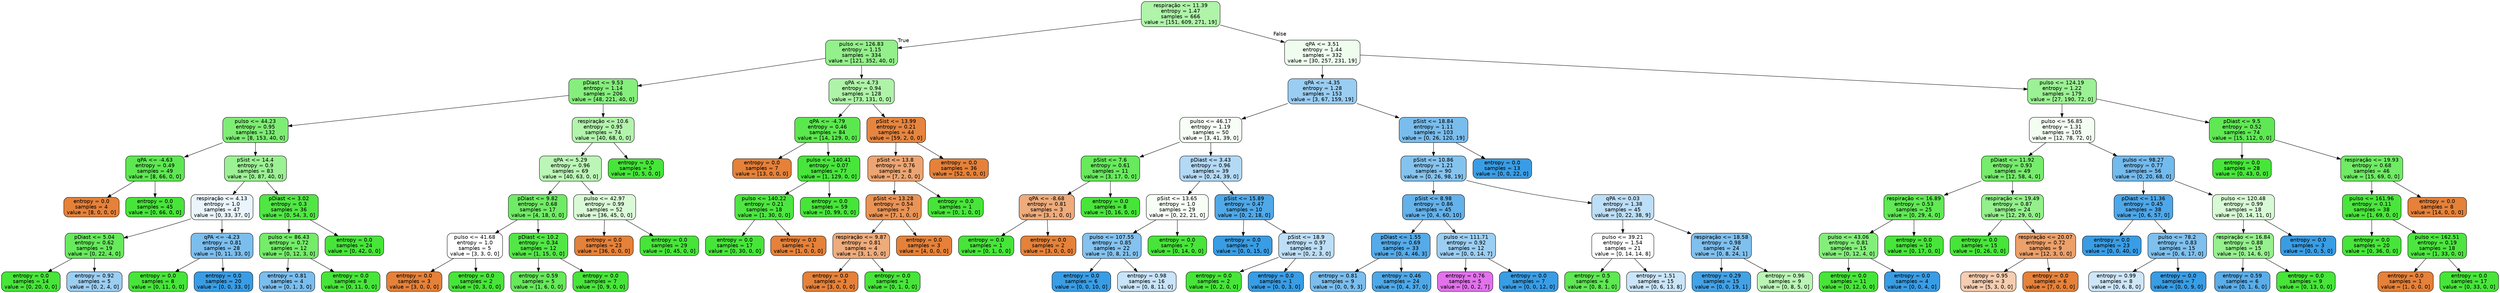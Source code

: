 digraph Tree {
node [shape=box, style="filled, rounded", color="black", fontname="helvetica"] ;
edge [fontname="helvetica"] ;
0 [label="respiração <= 11.39\nentropy = 1.47\nsamples = 666\nvalue = [151, 609, 271, 19]", fillcolor="#aff4a9"] ;
1 [label="pulso <= 126.83\nentropy = 1.15\nsamples = 334\nvalue = [121, 352, 40, 0]", fillcolor="#93f08a"] ;
0 -> 1 [labeldistance=2.5, labelangle=45, headlabel="True"] ;
2 [label="pDiast <= 9.53\nentropy = 1.14\nsamples = 206\nvalue = [48, 221, 40, 0]", fillcolor="#85ee7c"] ;
1 -> 2 ;
3 [label="pulso <= 44.23\nentropy = 0.95\nsamples = 132\nvalue = [8, 153, 40, 0]", fillcolor="#7eed74"] ;
2 -> 3 ;
4 [label="qPA <= -4.63\nentropy = 0.49\nsamples = 49\nvalue = [8, 66, 0, 0]", fillcolor="#5de851"] ;
3 -> 4 ;
5 [label="entropy = 0.0\nsamples = 4\nvalue = [8, 0, 0, 0]", fillcolor="#e58139"] ;
4 -> 5 ;
6 [label="entropy = 0.0\nsamples = 45\nvalue = [0, 66, 0, 0]", fillcolor="#47e539"] ;
4 -> 6 ;
7 [label="pSist <= 14.4\nentropy = 0.9\nsamples = 83\nvalue = [0, 87, 40, 0]", fillcolor="#9cf194"] ;
3 -> 7 ;
8 [label="respiração <= 4.13\nentropy = 1.0\nsamples = 47\nvalue = [0, 33, 37, 0]", fillcolor="#eaf4fc"] ;
7 -> 8 ;
9 [label="pDiast <= 5.04\nentropy = 0.62\nsamples = 19\nvalue = [0, 22, 4, 0]", fillcolor="#68ea5d"] ;
8 -> 9 ;
10 [label="entropy = 0.0\nsamples = 14\nvalue = [0, 20, 0, 0]", fillcolor="#47e539"] ;
9 -> 10 ;
11 [label="entropy = 0.92\nsamples = 5\nvalue = [0, 2, 4, 0]", fillcolor="#9ccef2"] ;
9 -> 11 ;
12 [label="qPA <= -4.23\nentropy = 0.81\nsamples = 28\nvalue = [0, 11, 33, 0]", fillcolor="#7bbeee"] ;
8 -> 12 ;
13 [label="entropy = 0.0\nsamples = 8\nvalue = [0, 11, 0, 0]", fillcolor="#47e539"] ;
12 -> 13 ;
14 [label="entropy = 0.0\nsamples = 20\nvalue = [0, 0, 33, 0]", fillcolor="#399de5"] ;
12 -> 14 ;
15 [label="pDiast <= 3.02\nentropy = 0.3\nsamples = 36\nvalue = [0, 54, 3, 0]", fillcolor="#51e644"] ;
7 -> 15 ;
16 [label="pulso <= 86.43\nentropy = 0.72\nsamples = 12\nvalue = [0, 12, 3, 0]", fillcolor="#75ec6a"] ;
15 -> 16 ;
17 [label="entropy = 0.81\nsamples = 4\nvalue = [0, 1, 3, 0]", fillcolor="#7bbeee"] ;
16 -> 17 ;
18 [label="entropy = 0.0\nsamples = 8\nvalue = [0, 11, 0, 0]", fillcolor="#47e539"] ;
16 -> 18 ;
19 [label="entropy = 0.0\nsamples = 24\nvalue = [0, 42, 0, 0]", fillcolor="#47e539"] ;
15 -> 19 ;
20 [label="respiração <= 10.6\nentropy = 0.95\nsamples = 74\nvalue = [40, 68, 0, 0]", fillcolor="#b3f4ad"] ;
2 -> 20 ;
21 [label="qPA <= 5.29\nentropy = 0.96\nsamples = 69\nvalue = [40, 63, 0, 0]", fillcolor="#bcf6b7"] ;
20 -> 21 ;
22 [label="pDiast <= 9.82\nentropy = 0.68\nsamples = 17\nvalue = [4, 18, 0, 0]", fillcolor="#70eb65"] ;
21 -> 22 ;
23 [label="pulso <= 41.68\nentropy = 1.0\nsamples = 5\nvalue = [3, 3, 0, 0]", fillcolor="#ffffff"] ;
22 -> 23 ;
24 [label="entropy = 0.0\nsamples = 3\nvalue = [3, 0, 0, 0]", fillcolor="#e58139"] ;
23 -> 24 ;
25 [label="entropy = 0.0\nsamples = 2\nvalue = [0, 3, 0, 0]", fillcolor="#47e539"] ;
23 -> 25 ;
26 [label="pDiast <= 10.2\nentropy = 0.34\nsamples = 12\nvalue = [1, 15, 0, 0]", fillcolor="#53e746"] ;
22 -> 26 ;
27 [label="entropy = 0.59\nsamples = 5\nvalue = [1, 6, 0, 0]", fillcolor="#66e95a"] ;
26 -> 27 ;
28 [label="entropy = 0.0\nsamples = 7\nvalue = [0, 9, 0, 0]", fillcolor="#47e539"] ;
26 -> 28 ;
29 [label="pulso <= 42.97\nentropy = 0.99\nsamples = 52\nvalue = [36, 45, 0, 0]", fillcolor="#dafad7"] ;
21 -> 29 ;
30 [label="entropy = 0.0\nsamples = 23\nvalue = [36, 0, 0, 0]", fillcolor="#e58139"] ;
29 -> 30 ;
31 [label="entropy = 0.0\nsamples = 29\nvalue = [0, 45, 0, 0]", fillcolor="#47e539"] ;
29 -> 31 ;
32 [label="entropy = 0.0\nsamples = 5\nvalue = [0, 5, 0, 0]", fillcolor="#47e539"] ;
20 -> 32 ;
33 [label="qPA <= 4.73\nentropy = 0.94\nsamples = 128\nvalue = [73, 131, 0, 0]", fillcolor="#aef3a7"] ;
1 -> 33 ;
34 [label="qPA <= -4.79\nentropy = 0.46\nsamples = 84\nvalue = [14, 129, 0, 0]", fillcolor="#5be84e"] ;
33 -> 34 ;
35 [label="entropy = 0.0\nsamples = 7\nvalue = [13, 0, 0, 0]", fillcolor="#e58139"] ;
34 -> 35 ;
36 [label="pulso <= 140.41\nentropy = 0.07\nsamples = 77\nvalue = [1, 129, 0, 0]", fillcolor="#48e53b"] ;
34 -> 36 ;
37 [label="pulso <= 140.22\nentropy = 0.21\nsamples = 18\nvalue = [1, 30, 0, 0]", fillcolor="#4de640"] ;
36 -> 37 ;
38 [label="entropy = 0.0\nsamples = 17\nvalue = [0, 30, 0, 0]", fillcolor="#47e539"] ;
37 -> 38 ;
39 [label="entropy = 0.0\nsamples = 1\nvalue = [1, 0, 0, 0]", fillcolor="#e58139"] ;
37 -> 39 ;
40 [label="entropy = 0.0\nsamples = 59\nvalue = [0, 99, 0, 0]", fillcolor="#47e539"] ;
36 -> 40 ;
41 [label="pSist <= 13.99\nentropy = 0.21\nsamples = 44\nvalue = [59, 2, 0, 0]", fillcolor="#e68540"] ;
33 -> 41 ;
42 [label="pSist <= 13.8\nentropy = 0.76\nsamples = 8\nvalue = [7, 2, 0, 0]", fillcolor="#eca572"] ;
41 -> 42 ;
43 [label="pSist <= 13.28\nentropy = 0.54\nsamples = 7\nvalue = [7, 1, 0, 0]", fillcolor="#e99355"] ;
42 -> 43 ;
44 [label="respiração <= 9.87\nentropy = 0.81\nsamples = 4\nvalue = [3, 1, 0, 0]", fillcolor="#eeab7b"] ;
43 -> 44 ;
45 [label="entropy = 0.0\nsamples = 3\nvalue = [3, 0, 0, 0]", fillcolor="#e58139"] ;
44 -> 45 ;
46 [label="entropy = 0.0\nsamples = 1\nvalue = [0, 1, 0, 0]", fillcolor="#47e539"] ;
44 -> 46 ;
47 [label="entropy = 0.0\nsamples = 3\nvalue = [4, 0, 0, 0]", fillcolor="#e58139"] ;
43 -> 47 ;
48 [label="entropy = 0.0\nsamples = 1\nvalue = [0, 1, 0, 0]", fillcolor="#47e539"] ;
42 -> 48 ;
49 [label="entropy = 0.0\nsamples = 36\nvalue = [52, 0, 0, 0]", fillcolor="#e58139"] ;
41 -> 49 ;
50 [label="qPA <= 3.51\nentropy = 1.44\nsamples = 332\nvalue = [30, 257, 231, 19]", fillcolor="#effdee"] ;
0 -> 50 [labeldistance=2.5, labelangle=-45, headlabel="False"] ;
51 [label="qPA <= -4.35\nentropy = 1.28\nsamples = 153\nvalue = [3, 67, 159, 19]", fillcolor="#9acdf2"] ;
50 -> 51 ;
52 [label="pulso <= 46.17\nentropy = 1.19\nsamples = 50\nvalue = [3, 41, 39, 0]", fillcolor="#f7fef6"] ;
51 -> 52 ;
53 [label="pSist <= 7.6\nentropy = 0.61\nsamples = 11\nvalue = [3, 17, 0, 0]", fillcolor="#67ea5c"] ;
52 -> 53 ;
54 [label="qPA <= -8.68\nentropy = 0.81\nsamples = 3\nvalue = [3, 1, 0, 0]", fillcolor="#eeab7b"] ;
53 -> 54 ;
55 [label="entropy = 0.0\nsamples = 1\nvalue = [0, 1, 0, 0]", fillcolor="#47e539"] ;
54 -> 55 ;
56 [label="entropy = 0.0\nsamples = 2\nvalue = [3, 0, 0, 0]", fillcolor="#e58139"] ;
54 -> 56 ;
57 [label="entropy = 0.0\nsamples = 8\nvalue = [0, 16, 0, 0]", fillcolor="#47e539"] ;
53 -> 57 ;
58 [label="pDiast <= 3.43\nentropy = 0.96\nsamples = 39\nvalue = [0, 24, 39, 0]", fillcolor="#b3d9f5"] ;
52 -> 58 ;
59 [label="pSist <= 13.65\nentropy = 1.0\nsamples = 29\nvalue = [0, 22, 21, 0]", fillcolor="#f7fef6"] ;
58 -> 59 ;
60 [label="pulso <= 107.55\nentropy = 0.85\nsamples = 22\nvalue = [0, 8, 21, 0]", fillcolor="#84c2ef"] ;
59 -> 60 ;
61 [label="entropy = 0.0\nsamples = 6\nvalue = [0, 0, 10, 0]", fillcolor="#399de5"] ;
60 -> 61 ;
62 [label="entropy = 0.98\nsamples = 16\nvalue = [0, 8, 11, 0]", fillcolor="#c9e4f8"] ;
60 -> 62 ;
63 [label="entropy = 0.0\nsamples = 7\nvalue = [0, 14, 0, 0]", fillcolor="#47e539"] ;
59 -> 63 ;
64 [label="pSist <= 15.89\nentropy = 0.47\nsamples = 10\nvalue = [0, 2, 18, 0]", fillcolor="#4fa8e8"] ;
58 -> 64 ;
65 [label="entropy = 0.0\nsamples = 7\nvalue = [0, 0, 15, 0]", fillcolor="#399de5"] ;
64 -> 65 ;
66 [label="pSist <= 18.9\nentropy = 0.97\nsamples = 3\nvalue = [0, 2, 3, 0]", fillcolor="#bddef6"] ;
64 -> 66 ;
67 [label="entropy = 0.0\nsamples = 2\nvalue = [0, 2, 0, 0]", fillcolor="#47e539"] ;
66 -> 67 ;
68 [label="entropy = 0.0\nsamples = 1\nvalue = [0, 0, 3, 0]", fillcolor="#399de5"] ;
66 -> 68 ;
69 [label="pSist <= 18.84\nentropy = 1.11\nsamples = 103\nvalue = [0, 26, 120, 19]", fillcolor="#79bded"] ;
51 -> 69 ;
70 [label="pSist <= 10.86\nentropy = 1.21\nsamples = 90\nvalue = [0, 26, 98, 19]", fillcolor="#85c3ef"] ;
69 -> 70 ;
71 [label="pSist <= 8.98\nentropy = 0.86\nsamples = 45\nvalue = [0, 4, 60, 10]", fillcolor="#64b2eb"] ;
70 -> 71 ;
72 [label="pDiast <= 1.55\nentropy = 0.69\nsamples = 33\nvalue = [0, 4, 46, 3]", fillcolor="#55abe9"] ;
71 -> 72 ;
73 [label="entropy = 0.81\nsamples = 9\nvalue = [0, 0, 9, 3]", fillcolor="#7bbeee"] ;
72 -> 73 ;
74 [label="entropy = 0.46\nsamples = 24\nvalue = [0, 4, 37, 0]", fillcolor="#4ea8e8"] ;
72 -> 74 ;
75 [label="pulso <= 111.71\nentropy = 0.92\nsamples = 12\nvalue = [0, 0, 14, 7]", fillcolor="#9ccef2"] ;
71 -> 75 ;
76 [label="entropy = 0.76\nsamples = 5\nvalue = [0, 0, 2, 7]", fillcolor="#e272ec"] ;
75 -> 76 ;
77 [label="entropy = 0.0\nsamples = 7\nvalue = [0, 0, 12, 0]", fillcolor="#399de5"] ;
75 -> 77 ;
78 [label="qPA <= 0.03\nentropy = 1.38\nsamples = 45\nvalue = [0, 22, 38, 9]", fillcolor="#bcdef6"] ;
70 -> 78 ;
79 [label="pulso <= 39.21\nentropy = 1.54\nsamples = 21\nvalue = [0, 14, 14, 8]", fillcolor="#ffffff"] ;
78 -> 79 ;
80 [label="entropy = 0.5\nsamples = 6\nvalue = [0, 8, 1, 0]", fillcolor="#5ee852"] ;
79 -> 80 ;
81 [label="entropy = 1.51\nsamples = 15\nvalue = [0, 6, 13, 8]", fillcolor="#cbe5f8"] ;
79 -> 81 ;
82 [label="respiração <= 18.58\nentropy = 0.98\nsamples = 24\nvalue = [0, 8, 24, 1]", fillcolor="#80c0ee"] ;
78 -> 82 ;
83 [label="entropy = 0.29\nsamples = 15\nvalue = [0, 0, 19, 1]", fillcolor="#43a2e6"] ;
82 -> 83 ;
84 [label="entropy = 0.96\nsamples = 9\nvalue = [0, 8, 5, 0]", fillcolor="#baf5b5"] ;
82 -> 84 ;
85 [label="entropy = 0.0\nsamples = 13\nvalue = [0, 0, 22, 0]", fillcolor="#399de5"] ;
69 -> 85 ;
86 [label="pulso <= 124.19\nentropy = 1.22\nsamples = 179\nvalue = [27, 190, 72, 0]", fillcolor="#9bf193"] ;
50 -> 86 ;
87 [label="pulso <= 56.85\nentropy = 1.31\nsamples = 105\nvalue = [12, 78, 72, 0]", fillcolor="#f3fdf2"] ;
86 -> 87 ;
88 [label="pDiast <= 11.92\nentropy = 0.93\nsamples = 49\nvalue = [12, 58, 4, 0]", fillcolor="#76ec6c"] ;
87 -> 88 ;
89 [label="respiração <= 16.89\nentropy = 0.53\nsamples = 25\nvalue = [0, 29, 4, 0]", fillcolor="#60e954"] ;
88 -> 89 ;
90 [label="pulso <= 43.06\nentropy = 0.81\nsamples = 15\nvalue = [0, 12, 4, 0]", fillcolor="#84ee7b"] ;
89 -> 90 ;
91 [label="entropy = 0.0\nsamples = 11\nvalue = [0, 12, 0, 0]", fillcolor="#47e539"] ;
90 -> 91 ;
92 [label="entropy = 0.0\nsamples = 4\nvalue = [0, 0, 4, 0]", fillcolor="#399de5"] ;
90 -> 92 ;
93 [label="entropy = 0.0\nsamples = 10\nvalue = [0, 17, 0, 0]", fillcolor="#47e539"] ;
89 -> 93 ;
94 [label="respiração <= 19.49\nentropy = 0.87\nsamples = 24\nvalue = [12, 29, 0, 0]", fillcolor="#93f08b"] ;
88 -> 94 ;
95 [label="entropy = 0.0\nsamples = 15\nvalue = [0, 26, 0, 0]", fillcolor="#47e539"] ;
94 -> 95 ;
96 [label="respiração <= 20.07\nentropy = 0.72\nsamples = 9\nvalue = [12, 3, 0, 0]", fillcolor="#eca06a"] ;
94 -> 96 ;
97 [label="entropy = 0.95\nsamples = 3\nvalue = [5, 3, 0, 0]", fillcolor="#f5cdb0"] ;
96 -> 97 ;
98 [label="entropy = 0.0\nsamples = 6\nvalue = [7, 0, 0, 0]", fillcolor="#e58139"] ;
96 -> 98 ;
99 [label="pulso <= 98.27\nentropy = 0.77\nsamples = 56\nvalue = [0, 20, 68, 0]", fillcolor="#73baed"] ;
87 -> 99 ;
100 [label="pDiast <= 11.36\nentropy = 0.45\nsamples = 38\nvalue = [0, 6, 57, 0]", fillcolor="#4ea7e8"] ;
99 -> 100 ;
101 [label="entropy = 0.0\nsamples = 23\nvalue = [0, 0, 40, 0]", fillcolor="#399de5"] ;
100 -> 101 ;
102 [label="pulso <= 78.2\nentropy = 0.83\nsamples = 15\nvalue = [0, 6, 17, 0]", fillcolor="#7fc0ee"] ;
100 -> 102 ;
103 [label="entropy = 0.99\nsamples = 8\nvalue = [0, 6, 8, 0]", fillcolor="#cee6f8"] ;
102 -> 103 ;
104 [label="entropy = 0.0\nsamples = 7\nvalue = [0, 0, 9, 0]", fillcolor="#399de5"] ;
102 -> 104 ;
105 [label="pulso <= 120.48\nentropy = 0.99\nsamples = 18\nvalue = [0, 14, 11, 0]", fillcolor="#d8f9d5"] ;
99 -> 105 ;
106 [label="respiração <= 16.84\nentropy = 0.88\nsamples = 15\nvalue = [0, 14, 6, 0]", fillcolor="#96f08e"] ;
105 -> 106 ;
107 [label="entropy = 0.59\nsamples = 6\nvalue = [0, 1, 6, 0]", fillcolor="#5aade9"] ;
106 -> 107 ;
108 [label="entropy = 0.0\nsamples = 9\nvalue = [0, 13, 0, 0]", fillcolor="#47e539"] ;
106 -> 108 ;
109 [label="entropy = 0.0\nsamples = 3\nvalue = [0, 0, 5, 0]", fillcolor="#399de5"] ;
105 -> 109 ;
110 [label="pDiast <= 9.5\nentropy = 0.52\nsamples = 74\nvalue = [15, 112, 0, 0]", fillcolor="#60e854"] ;
86 -> 110 ;
111 [label="entropy = 0.0\nsamples = 28\nvalue = [0, 43, 0, 0]", fillcolor="#47e539"] ;
110 -> 111 ;
112 [label="respiração <= 19.93\nentropy = 0.68\nsamples = 46\nvalue = [15, 69, 0, 0]", fillcolor="#6feb64"] ;
110 -> 112 ;
113 [label="pulso <= 161.96\nentropy = 0.11\nsamples = 38\nvalue = [1, 69, 0, 0]", fillcolor="#4ae53c"] ;
112 -> 113 ;
114 [label="entropy = 0.0\nsamples = 20\nvalue = [0, 36, 0, 0]", fillcolor="#47e539"] ;
113 -> 114 ;
115 [label="pulso <= 162.51\nentropy = 0.19\nsamples = 18\nvalue = [1, 33, 0, 0]", fillcolor="#4de63f"] ;
113 -> 115 ;
116 [label="entropy = 0.0\nsamples = 1\nvalue = [1, 0, 0, 0]", fillcolor="#e58139"] ;
115 -> 116 ;
117 [label="entropy = 0.0\nsamples = 17\nvalue = [0, 33, 0, 0]", fillcolor="#47e539"] ;
115 -> 117 ;
118 [label="entropy = 0.0\nsamples = 8\nvalue = [14, 0, 0, 0]", fillcolor="#e58139"] ;
112 -> 118 ;
}